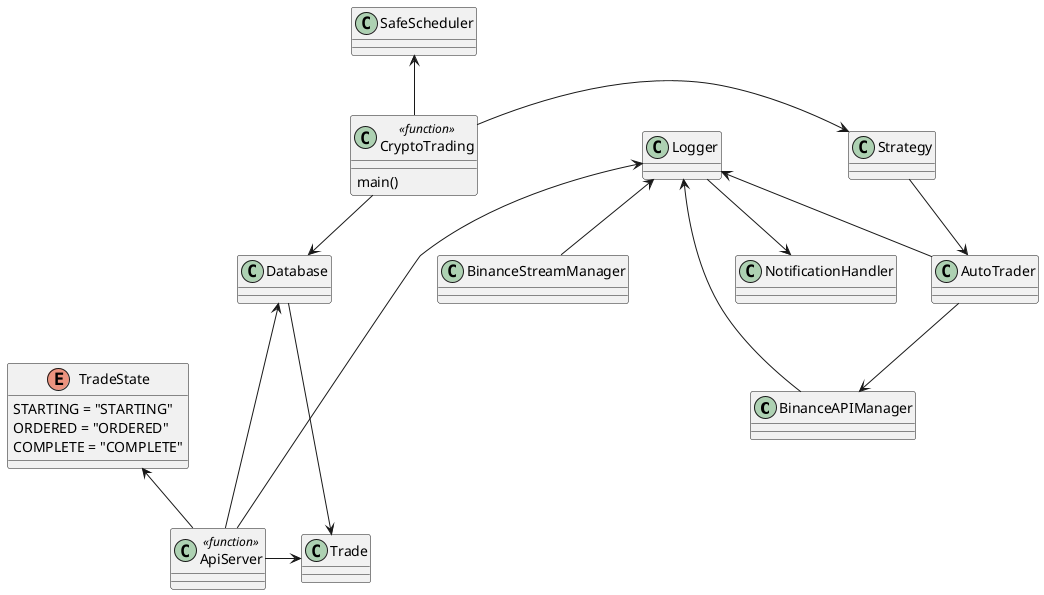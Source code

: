 @startuml
'https://plantuml.com/class-diagram

class BinanceAPIManager{

}

class Database{

}
class AutoTrader{
}

class Strategy{
}

enum TradeState{
    STARTING = "STARTING"
    ORDERED = "ORDERED"
    COMPLETE = "COMPLETE"
}

class Trade{

}

class CryptoTrading  <<function>>{
 main()

}


class ApiServer <<function>>{

}

AutoTrader --> BinanceAPIManager
Strategy --> AutoTrader
CryptoTrading -> Strategy
CryptoTrading --> Database
Database-->Trade
ApiServer->Trade
TradeState<--ApiServer
Database<---ApiServer
Logger<--ApiServer
Logger<--AutoTrader
Logger<--BinanceAPIManager
Logger<--BinanceStreamManager
Logger-->NotificationHandler
SafeScheduler <--CryptoTrading
@enduml
